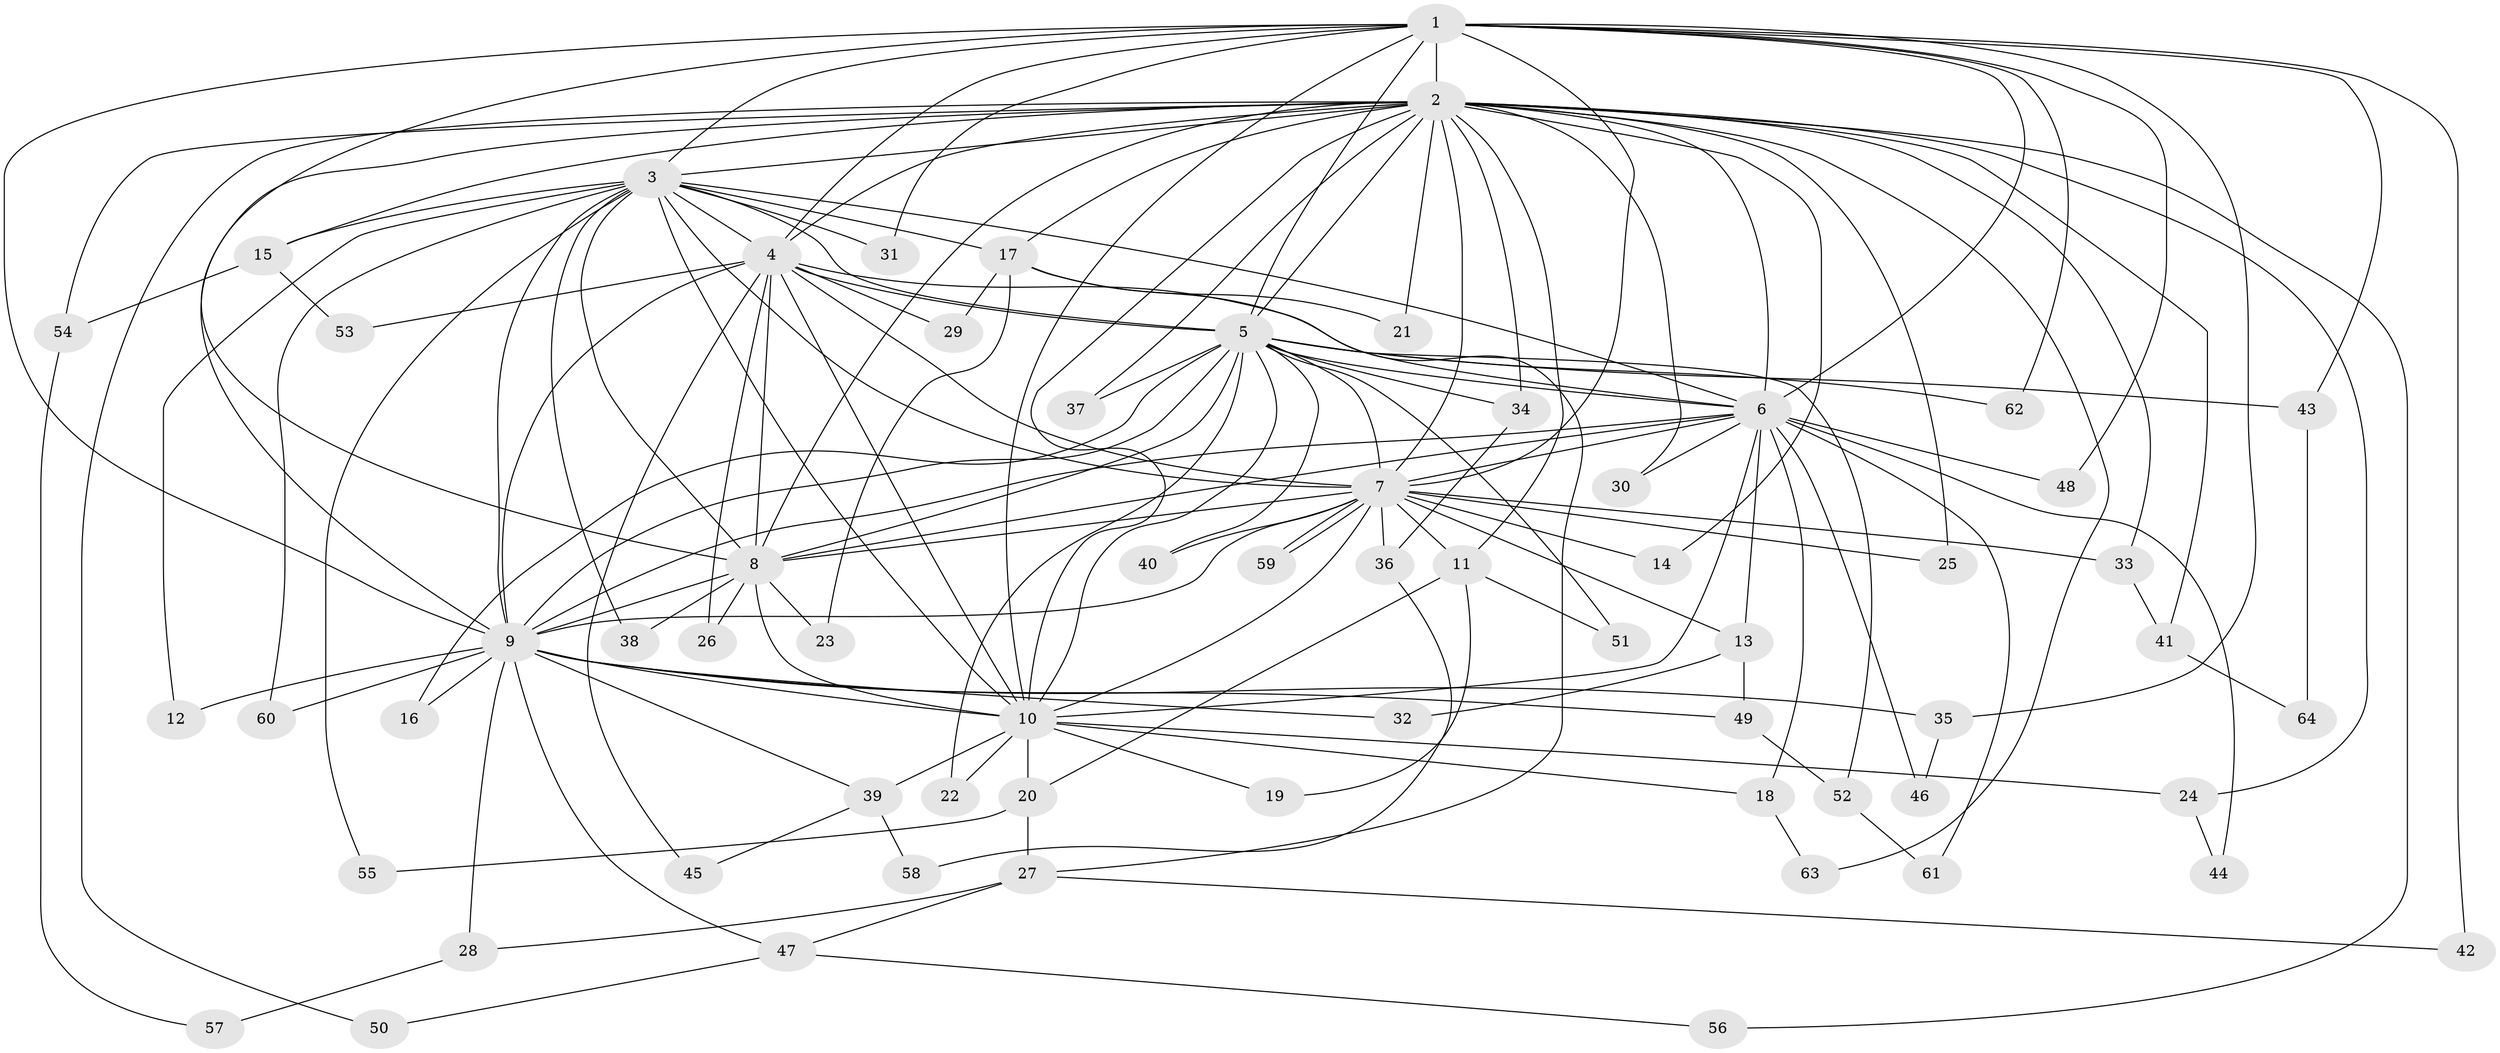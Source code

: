 // Generated by graph-tools (version 1.1) at 2025/35/03/09/25 02:35:01]
// undirected, 64 vertices, 153 edges
graph export_dot {
graph [start="1"]
  node [color=gray90,style=filled];
  1;
  2;
  3;
  4;
  5;
  6;
  7;
  8;
  9;
  10;
  11;
  12;
  13;
  14;
  15;
  16;
  17;
  18;
  19;
  20;
  21;
  22;
  23;
  24;
  25;
  26;
  27;
  28;
  29;
  30;
  31;
  32;
  33;
  34;
  35;
  36;
  37;
  38;
  39;
  40;
  41;
  42;
  43;
  44;
  45;
  46;
  47;
  48;
  49;
  50;
  51;
  52;
  53;
  54;
  55;
  56;
  57;
  58;
  59;
  60;
  61;
  62;
  63;
  64;
  1 -- 2;
  1 -- 3;
  1 -- 4;
  1 -- 5;
  1 -- 6;
  1 -- 7;
  1 -- 8;
  1 -- 9;
  1 -- 10;
  1 -- 31;
  1 -- 35;
  1 -- 42;
  1 -- 43;
  1 -- 48;
  1 -- 62;
  2 -- 3;
  2 -- 4;
  2 -- 5;
  2 -- 6;
  2 -- 7;
  2 -- 8;
  2 -- 9;
  2 -- 10;
  2 -- 11;
  2 -- 14;
  2 -- 15;
  2 -- 17;
  2 -- 21;
  2 -- 24;
  2 -- 25;
  2 -- 30;
  2 -- 33;
  2 -- 34;
  2 -- 37;
  2 -- 41;
  2 -- 50;
  2 -- 54;
  2 -- 56;
  2 -- 63;
  3 -- 4;
  3 -- 5;
  3 -- 6;
  3 -- 7;
  3 -- 8;
  3 -- 9;
  3 -- 10;
  3 -- 12;
  3 -- 15;
  3 -- 17;
  3 -- 31;
  3 -- 38;
  3 -- 55;
  3 -- 60;
  4 -- 5;
  4 -- 6;
  4 -- 7;
  4 -- 8;
  4 -- 9;
  4 -- 10;
  4 -- 26;
  4 -- 29;
  4 -- 45;
  4 -- 53;
  5 -- 6;
  5 -- 7;
  5 -- 8;
  5 -- 9;
  5 -- 10;
  5 -- 16;
  5 -- 22;
  5 -- 34;
  5 -- 37;
  5 -- 40;
  5 -- 43;
  5 -- 51;
  5 -- 52;
  5 -- 62;
  6 -- 7;
  6 -- 8;
  6 -- 9;
  6 -- 10;
  6 -- 13;
  6 -- 18;
  6 -- 30;
  6 -- 44;
  6 -- 46;
  6 -- 48;
  6 -- 61;
  7 -- 8;
  7 -- 9;
  7 -- 10;
  7 -- 11;
  7 -- 13;
  7 -- 14;
  7 -- 25;
  7 -- 33;
  7 -- 36;
  7 -- 40;
  7 -- 59;
  7 -- 59;
  8 -- 9;
  8 -- 10;
  8 -- 23;
  8 -- 26;
  8 -- 38;
  9 -- 10;
  9 -- 12;
  9 -- 16;
  9 -- 28;
  9 -- 32;
  9 -- 35;
  9 -- 39;
  9 -- 47;
  9 -- 49;
  9 -- 60;
  10 -- 18;
  10 -- 19;
  10 -- 20;
  10 -- 22;
  10 -- 24;
  10 -- 39;
  11 -- 19;
  11 -- 20;
  11 -- 51;
  13 -- 32;
  13 -- 49;
  15 -- 53;
  15 -- 54;
  17 -- 21;
  17 -- 23;
  17 -- 27;
  17 -- 29;
  18 -- 63;
  20 -- 27;
  20 -- 55;
  24 -- 44;
  27 -- 28;
  27 -- 42;
  27 -- 47;
  28 -- 57;
  33 -- 41;
  34 -- 36;
  35 -- 46;
  36 -- 58;
  39 -- 45;
  39 -- 58;
  41 -- 64;
  43 -- 64;
  47 -- 50;
  47 -- 56;
  49 -- 52;
  52 -- 61;
  54 -- 57;
}
